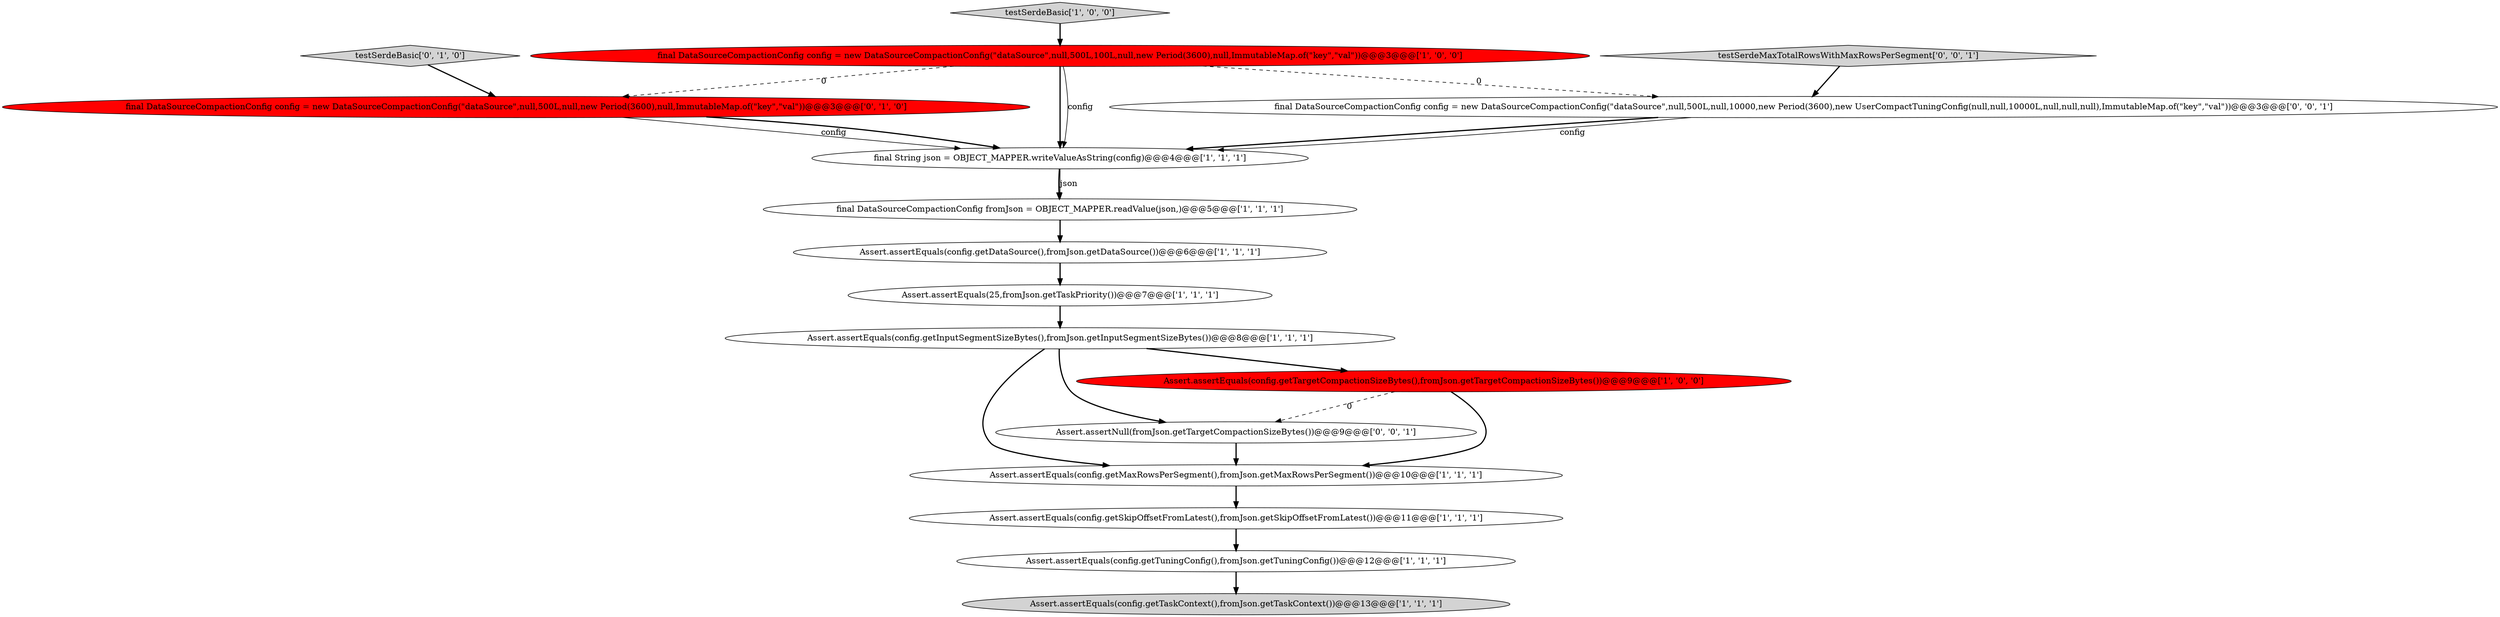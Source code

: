 digraph {
13 [style = filled, label = "final DataSourceCompactionConfig config = new DataSourceCompactionConfig(\"dataSource\",null,500L,null,new Period(3600),null,ImmutableMap.of(\"key\",\"val\"))@@@3@@@['0', '1', '0']", fillcolor = red, shape = ellipse image = "AAA1AAABBB2BBB"];
11 [style = filled, label = "Assert.assertEquals(config.getMaxRowsPerSegment(),fromJson.getMaxRowsPerSegment())@@@10@@@['1', '1', '1']", fillcolor = white, shape = ellipse image = "AAA0AAABBB1BBB"];
7 [style = filled, label = "Assert.assertEquals(config.getSkipOffsetFromLatest(),fromJson.getSkipOffsetFromLatest())@@@11@@@['1', '1', '1']", fillcolor = white, shape = ellipse image = "AAA0AAABBB1BBB"];
9 [style = filled, label = "Assert.assertEquals(25,fromJson.getTaskPriority())@@@7@@@['1', '1', '1']", fillcolor = white, shape = ellipse image = "AAA0AAABBB1BBB"];
15 [style = filled, label = "testSerdeMaxTotalRowsWithMaxRowsPerSegment['0', '0', '1']", fillcolor = lightgray, shape = diamond image = "AAA0AAABBB3BBB"];
1 [style = filled, label = "Assert.assertEquals(config.getTuningConfig(),fromJson.getTuningConfig())@@@12@@@['1', '1', '1']", fillcolor = white, shape = ellipse image = "AAA0AAABBB1BBB"];
3 [style = filled, label = "final String json = OBJECT_MAPPER.writeValueAsString(config)@@@4@@@['1', '1', '1']", fillcolor = white, shape = ellipse image = "AAA0AAABBB1BBB"];
12 [style = filled, label = "testSerdeBasic['0', '1', '0']", fillcolor = lightgray, shape = diamond image = "AAA0AAABBB2BBB"];
2 [style = filled, label = "testSerdeBasic['1', '0', '0']", fillcolor = lightgray, shape = diamond image = "AAA0AAABBB1BBB"];
5 [style = filled, label = "Assert.assertEquals(config.getInputSegmentSizeBytes(),fromJson.getInputSegmentSizeBytes())@@@8@@@['1', '1', '1']", fillcolor = white, shape = ellipse image = "AAA0AAABBB1BBB"];
4 [style = filled, label = "final DataSourceCompactionConfig fromJson = OBJECT_MAPPER.readValue(json,)@@@5@@@['1', '1', '1']", fillcolor = white, shape = ellipse image = "AAA0AAABBB1BBB"];
8 [style = filled, label = "Assert.assertEquals(config.getTaskContext(),fromJson.getTaskContext())@@@13@@@['1', '1', '1']", fillcolor = lightgray, shape = ellipse image = "AAA0AAABBB1BBB"];
6 [style = filled, label = "final DataSourceCompactionConfig config = new DataSourceCompactionConfig(\"dataSource\",null,500L,100L,null,new Period(3600),null,ImmutableMap.of(\"key\",\"val\"))@@@3@@@['1', '0', '0']", fillcolor = red, shape = ellipse image = "AAA1AAABBB1BBB"];
0 [style = filled, label = "Assert.assertEquals(config.getDataSource(),fromJson.getDataSource())@@@6@@@['1', '1', '1']", fillcolor = white, shape = ellipse image = "AAA0AAABBB1BBB"];
14 [style = filled, label = "final DataSourceCompactionConfig config = new DataSourceCompactionConfig(\"dataSource\",null,500L,null,10000,new Period(3600),new UserCompactTuningConfig(null,null,10000L,null,null,null),ImmutableMap.of(\"key\",\"val\"))@@@3@@@['0', '0', '1']", fillcolor = white, shape = ellipse image = "AAA0AAABBB3BBB"];
16 [style = filled, label = "Assert.assertNull(fromJson.getTargetCompactionSizeBytes())@@@9@@@['0', '0', '1']", fillcolor = white, shape = ellipse image = "AAA0AAABBB3BBB"];
10 [style = filled, label = "Assert.assertEquals(config.getTargetCompactionSizeBytes(),fromJson.getTargetCompactionSizeBytes())@@@9@@@['1', '0', '0']", fillcolor = red, shape = ellipse image = "AAA1AAABBB1BBB"];
14->3 [style = bold, label=""];
6->3 [style = bold, label=""];
5->10 [style = bold, label=""];
0->9 [style = bold, label=""];
7->1 [style = bold, label=""];
1->8 [style = bold, label=""];
16->11 [style = bold, label=""];
13->3 [style = solid, label="config"];
15->14 [style = bold, label=""];
2->6 [style = bold, label=""];
6->14 [style = dashed, label="0"];
3->4 [style = bold, label=""];
14->3 [style = solid, label="config"];
4->0 [style = bold, label=""];
5->16 [style = bold, label=""];
12->13 [style = bold, label=""];
6->3 [style = solid, label="config"];
6->13 [style = dashed, label="0"];
13->3 [style = bold, label=""];
9->5 [style = bold, label=""];
5->11 [style = bold, label=""];
10->16 [style = dashed, label="0"];
3->4 [style = solid, label="json"];
11->7 [style = bold, label=""];
10->11 [style = bold, label=""];
}
